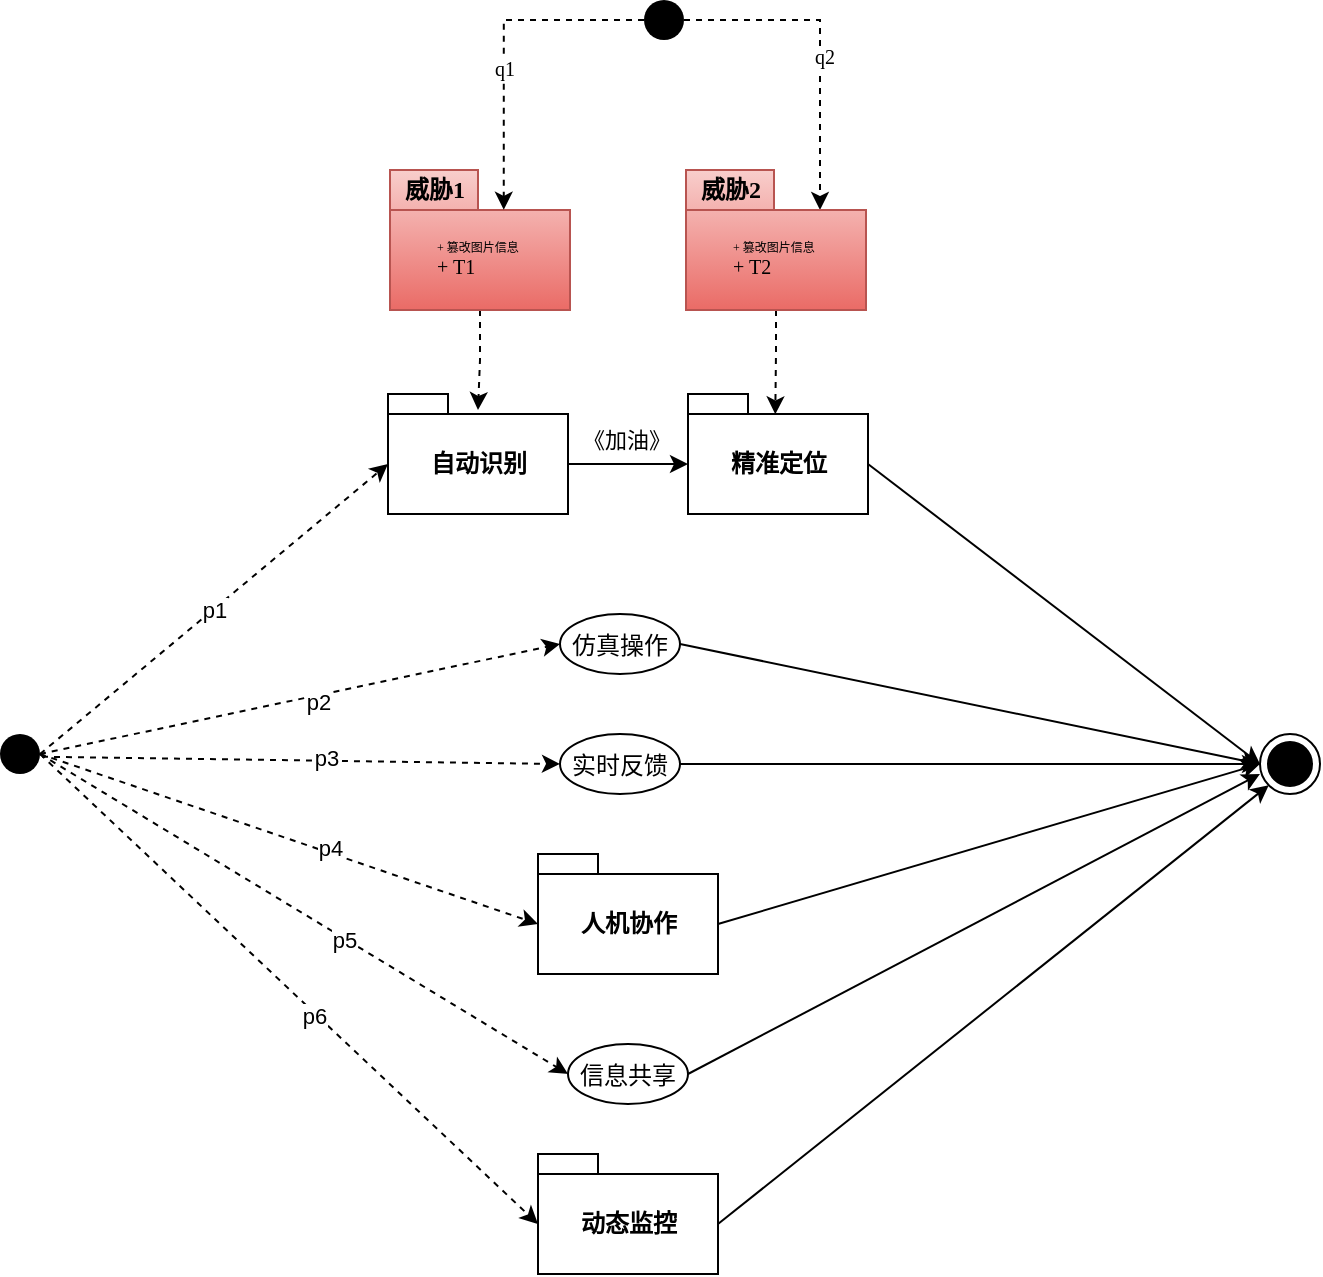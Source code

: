 <mxfile version="16.5.5" type="github" pages="4">
  <diagram id="CIDVrlHGeB2SoitGraBb" name="Page-1">
    <mxGraphModel dx="579" dy="287" grid="1" gridSize="10" guides="1" tooltips="1" connect="1" arrows="1" fold="1" page="1" pageScale="1" pageWidth="827" pageHeight="1169" math="0" shadow="0">
      <root>
        <mxCell id="0" />
        <mxCell id="1" parent="0" />
        <mxCell id="MRAI9ltyMjos9GNkeytj-2" value="" style="ellipse;fillColor=#000000;strokeColor=none;" vertex="1" parent="1">
          <mxGeometry x="100" y="400" width="20" height="20" as="geometry" />
        </mxCell>
        <mxCell id="MRAI9ltyMjos9GNkeytj-3" value="" style="ellipse;html=1;shape=endState;fillColor=#000000;strokeColor=#000000;" vertex="1" parent="1">
          <mxGeometry x="730" y="400" width="30" height="30" as="geometry" />
        </mxCell>
        <mxCell id="MRAI9ltyMjos9GNkeytj-4" value="精准定位" style="shape=folder;fontStyle=1;tabWidth=30;tabHeight=10;tabPosition=left;html=1;boundedLbl=1;" vertex="1" parent="1">
          <mxGeometry x="444" y="230" width="90" height="60" as="geometry" />
        </mxCell>
        <mxCell id="MRAI9ltyMjos9GNkeytj-8" value="人机协作" style="shape=folder;fontStyle=1;tabWidth=30;tabHeight=10;tabPosition=left;html=1;boundedLbl=1;" vertex="1" parent="1">
          <mxGeometry x="369" y="460" width="90" height="60" as="geometry" />
        </mxCell>
        <mxCell id="MRAI9ltyMjos9GNkeytj-12" value="仿真操作" style="ellipse;" vertex="1" parent="1">
          <mxGeometry x="380" y="340" width="60" height="30" as="geometry" />
        </mxCell>
        <mxCell id="MRAI9ltyMjos9GNkeytj-16" value="实时反馈" style="ellipse;" vertex="1" parent="1">
          <mxGeometry x="380" y="400" width="60" height="30" as="geometry" />
        </mxCell>
        <mxCell id="MRAI9ltyMjos9GNkeytj-18" value="信息共享" style="ellipse;" vertex="1" parent="1">
          <mxGeometry x="384" y="555" width="60" height="30" as="geometry" />
        </mxCell>
        <mxCell id="MRAI9ltyMjos9GNkeytj-52" style="edgeStyle=orthogonalEdgeStyle;rounded=0;orthogonalLoop=1;jettySize=auto;html=1;exitX=0;exitY=0;exitDx=90;exitDy=35;exitPerimeter=0;entryX=0;entryY=0;entryDx=0;entryDy=35;entryPerimeter=0;" edge="1" parent="1" source="MRAI9ltyMjos9GNkeytj-20" target="MRAI9ltyMjos9GNkeytj-4">
          <mxGeometry relative="1" as="geometry" />
        </mxCell>
        <mxCell id="MRAI9ltyMjos9GNkeytj-20" value="自动识别" style="shape=folder;fontStyle=1;tabWidth=30;tabHeight=10;tabPosition=left;html=1;boundedLbl=1;" vertex="1" parent="1">
          <mxGeometry x="294" y="230" width="90" height="60" as="geometry" />
        </mxCell>
        <mxCell id="MRAI9ltyMjos9GNkeytj-22" value="动态监控" style="shape=folder;fontStyle=1;tabWidth=30;tabHeight=10;tabPosition=left;html=1;boundedLbl=1;" vertex="1" parent="1">
          <mxGeometry x="369" y="610" width="90" height="60" as="geometry" />
        </mxCell>
        <mxCell id="MRAI9ltyMjos9GNkeytj-30" value="" style="endArrow=classic;html=1;rounded=0;entryX=0;entryY=0.5;entryDx=0;entryDy=0;exitX=1;exitY=0.5;exitDx=0;exitDy=0;dashed=1;" edge="1" parent="1" source="MRAI9ltyMjos9GNkeytj-2" target="MRAI9ltyMjos9GNkeytj-12">
          <mxGeometry width="50" height="50" relative="1" as="geometry">
            <mxPoint x="120" y="400" as="sourcePoint" />
            <mxPoint x="170" y="350" as="targetPoint" />
          </mxGeometry>
        </mxCell>
        <mxCell id="MRAI9ltyMjos9GNkeytj-48" value="p2" style="edgeLabel;html=1;align=center;verticalAlign=middle;resizable=0;points=[];" vertex="1" connectable="0" parent="MRAI9ltyMjos9GNkeytj-30">
          <mxGeometry x="0.063" y="-3" relative="1" as="geometry">
            <mxPoint as="offset" />
          </mxGeometry>
        </mxCell>
        <mxCell id="MRAI9ltyMjos9GNkeytj-31" value="p1" style="endArrow=classic;html=1;rounded=0;entryX=0;entryY=0;entryDx=0;entryDy=35;entryPerimeter=0;exitX=1;exitY=0.5;exitDx=0;exitDy=0;dashed=1;" edge="1" parent="1" source="MRAI9ltyMjos9GNkeytj-2" target="MRAI9ltyMjos9GNkeytj-20">
          <mxGeometry width="50" height="50" relative="1" as="geometry">
            <mxPoint x="110" y="400" as="sourcePoint" />
            <mxPoint x="258.787" y="305.607" as="targetPoint" />
          </mxGeometry>
        </mxCell>
        <mxCell id="MRAI9ltyMjos9GNkeytj-33" value="" style="endArrow=classic;html=1;rounded=0;entryX=0;entryY=0;entryDx=0;entryDy=35;entryPerimeter=0;dashed=1;" edge="1" parent="1" target="MRAI9ltyMjos9GNkeytj-8">
          <mxGeometry width="50" height="50" relative="1" as="geometry">
            <mxPoint x="120" y="410" as="sourcePoint" />
            <mxPoint x="440" y="344.8" as="targetPoint" />
          </mxGeometry>
        </mxCell>
        <mxCell id="MRAI9ltyMjos9GNkeytj-54" value="p4" style="edgeLabel;html=1;align=center;verticalAlign=middle;resizable=0;points=[];" vertex="1" connectable="0" parent="MRAI9ltyMjos9GNkeytj-33">
          <mxGeometry x="0.157" y="2" relative="1" as="geometry">
            <mxPoint as="offset" />
          </mxGeometry>
        </mxCell>
        <mxCell id="MRAI9ltyMjos9GNkeytj-34" value="" style="endArrow=classic;html=1;rounded=0;entryX=0;entryY=0.5;entryDx=0;entryDy=0;exitX=1;exitY=0.5;exitDx=0;exitDy=0;dashed=1;" edge="1" parent="1" target="MRAI9ltyMjos9GNkeytj-16">
          <mxGeometry width="50" height="50" relative="1" as="geometry">
            <mxPoint x="121" y="411.39" as="sourcePoint" />
            <mxPoint x="259.787" y="306.997" as="targetPoint" />
          </mxGeometry>
        </mxCell>
        <mxCell id="MRAI9ltyMjos9GNkeytj-53" value="p3" style="edgeLabel;html=1;align=center;verticalAlign=middle;resizable=0;points=[];" vertex="1" connectable="0" parent="MRAI9ltyMjos9GNkeytj-34">
          <mxGeometry x="0.094" y="2" relative="1" as="geometry">
            <mxPoint as="offset" />
          </mxGeometry>
        </mxCell>
        <mxCell id="MRAI9ltyMjos9GNkeytj-35" value="" style="endArrow=classic;html=1;rounded=0;entryX=0;entryY=0.5;entryDx=0;entryDy=0;exitX=1;exitY=0.5;exitDx=0;exitDy=0;dashed=1;" edge="1" parent="1" target="MRAI9ltyMjos9GNkeytj-18">
          <mxGeometry width="50" height="50" relative="1" as="geometry">
            <mxPoint x="120" y="410" as="sourcePoint" />
            <mxPoint x="249" y="463.61" as="targetPoint" />
          </mxGeometry>
        </mxCell>
        <mxCell id="MRAI9ltyMjos9GNkeytj-55" value="p5" style="edgeLabel;html=1;align=center;verticalAlign=middle;resizable=0;points=[];" vertex="1" connectable="0" parent="MRAI9ltyMjos9GNkeytj-35">
          <mxGeometry x="0.154" y="-1" relative="1" as="geometry">
            <mxPoint as="offset" />
          </mxGeometry>
        </mxCell>
        <mxCell id="MRAI9ltyMjos9GNkeytj-36" value="" style="endArrow=classic;html=1;rounded=0;entryX=0;entryY=0;entryDx=0;entryDy=35;exitX=1;exitY=0.5;exitDx=0;exitDy=0;entryPerimeter=0;dashed=1;" edge="1" parent="1" target="MRAI9ltyMjos9GNkeytj-22">
          <mxGeometry width="50" height="50" relative="1" as="geometry">
            <mxPoint x="120" y="410" as="sourcePoint" />
            <mxPoint x="280" y="585" as="targetPoint" />
          </mxGeometry>
        </mxCell>
        <mxCell id="MRAI9ltyMjos9GNkeytj-56" value="p6" style="edgeLabel;html=1;align=center;verticalAlign=middle;resizable=0;points=[];" vertex="1" connectable="0" parent="MRAI9ltyMjos9GNkeytj-36">
          <mxGeometry x="0.107" y="-2" relative="1" as="geometry">
            <mxPoint y="-1" as="offset" />
          </mxGeometry>
        </mxCell>
        <mxCell id="MRAI9ltyMjos9GNkeytj-42" value="" style="endArrow=classic;html=1;rounded=0;entryX=0;entryY=0.5;entryDx=0;entryDy=0;exitX=0;exitY=0;exitDx=90;exitDy=35;exitPerimeter=0;" edge="1" parent="1" source="MRAI9ltyMjos9GNkeytj-4" target="MRAI9ltyMjos9GNkeytj-3">
          <mxGeometry width="50" height="50" relative="1" as="geometry">
            <mxPoint x="460" y="420" as="sourcePoint" />
            <mxPoint x="730" y="535" as="targetPoint" />
          </mxGeometry>
        </mxCell>
        <mxCell id="MRAI9ltyMjos9GNkeytj-43" value="" style="endArrow=classic;html=1;rounded=0;exitX=0;exitY=0;exitDx=90;exitDy=35;exitPerimeter=0;" edge="1" parent="1" source="MRAI9ltyMjos9GNkeytj-8">
          <mxGeometry width="50" height="50" relative="1" as="geometry">
            <mxPoint x="460" y="499.5" as="sourcePoint" />
            <mxPoint x="730" y="415" as="targetPoint" />
          </mxGeometry>
        </mxCell>
        <mxCell id="MRAI9ltyMjos9GNkeytj-44" value="" style="endArrow=classic;html=1;rounded=0;entryX=0;entryY=0.5;entryDx=0;entryDy=0;exitX=1;exitY=0.5;exitDx=0;exitDy=0;" edge="1" parent="1" source="MRAI9ltyMjos9GNkeytj-12" target="MRAI9ltyMjos9GNkeytj-3">
          <mxGeometry width="50" height="50" relative="1" as="geometry">
            <mxPoint x="445" y="354.5" as="sourcePoint" />
            <mxPoint x="715" y="354.5" as="targetPoint" />
          </mxGeometry>
        </mxCell>
        <mxCell id="MRAI9ltyMjos9GNkeytj-45" value="" style="endArrow=classic;html=1;rounded=0;entryX=0;entryY=0.5;entryDx=0;entryDy=0;exitX=1;exitY=0.5;exitDx=0;exitDy=0;" edge="1" parent="1" source="MRAI9ltyMjos9GNkeytj-16" target="MRAI9ltyMjos9GNkeytj-3">
          <mxGeometry width="50" height="50" relative="1" as="geometry">
            <mxPoint x="460" y="465" as="sourcePoint" />
            <mxPoint x="730" y="420" as="targetPoint" />
          </mxGeometry>
        </mxCell>
        <mxCell id="MRAI9ltyMjos9GNkeytj-46" value="" style="endArrow=classic;html=1;rounded=0;exitX=1;exitY=0.5;exitDx=0;exitDy=0;" edge="1" parent="1" source="MRAI9ltyMjos9GNkeytj-18">
          <mxGeometry width="50" height="50" relative="1" as="geometry">
            <mxPoint x="455" y="585" as="sourcePoint" />
            <mxPoint x="730" y="420" as="targetPoint" />
          </mxGeometry>
        </mxCell>
        <mxCell id="MRAI9ltyMjos9GNkeytj-47" value="" style="endArrow=classic;html=1;rounded=0;entryX=0;entryY=1;entryDx=0;entryDy=0;exitX=0;exitY=0;exitDx=90;exitDy=35;exitPerimeter=0;" edge="1" parent="1" source="MRAI9ltyMjos9GNkeytj-22" target="MRAI9ltyMjos9GNkeytj-3">
          <mxGeometry width="50" height="50" relative="1" as="geometry">
            <mxPoint x="470" y="640" as="sourcePoint" />
            <mxPoint x="750" y="480" as="targetPoint" />
          </mxGeometry>
        </mxCell>
        <mxCell id="elwU8WGDmeMab0vqg3XM-1" value="&lt;font style=&quot;font-size: 11px&quot;&gt;《加油》&lt;/font&gt;" style="text;html=1;strokeColor=none;fillColor=none;align=center;verticalAlign=middle;whiteSpace=wrap;rounded=0;fontFamily=Times New Roman;fontSize=18;" vertex="1" parent="1">
          <mxGeometry x="384" y="241" width="59" height="20" as="geometry" />
        </mxCell>
        <mxCell id="0tiIdB1x3W6kAmFQQlJ9-12" style="edgeStyle=orthogonalEdgeStyle;rounded=0;orthogonalLoop=1;jettySize=auto;html=1;dashed=1;fontFamily=Times New Roman;fontSize=10;" edge="1" parent="1" source="0tiIdB1x3W6kAmFQQlJ9-8">
          <mxGeometry relative="1" as="geometry">
            <mxPoint x="339.0" y="238" as="targetPoint" />
          </mxGeometry>
        </mxCell>
        <mxCell id="0tiIdB1x3W6kAmFQQlJ9-8" value="&lt;font style=&quot;font-size: 12px&quot;&gt;威胁1&lt;/font&gt;" style="shape=folder;fontStyle=1;tabWidth=44;tabHeight=20;tabPosition=left;html=1;boundedLbl=1;labelInHeader=1;container=1;collapsible=0;recursiveResize=0;fontFamily=Times New Roman;fontSize=9;fillColor=#f8cecc;gradientColor=#ea6b66;strokeColor=#b85450;" vertex="1" parent="1">
          <mxGeometry x="295" y="118" width="90" height="70" as="geometry" />
        </mxCell>
        <mxCell id="0tiIdB1x3W6kAmFQQlJ9-7" value="&lt;font style=&quot;font-size: 6px&quot;&gt;&lt;span style=&quot;text-align: left&quot;&gt;+ 篡改图片信息&lt;/span&gt;&lt;br style=&quot;text-align: left&quot;&gt;&lt;/font&gt;&lt;div style=&quot;text-align: left&quot;&gt;&lt;font style=&quot;font-size: 10px&quot;&gt;+ T1&lt;/font&gt;&lt;/div&gt;" style="text;html=1;strokeColor=none;fillColor=none;align=center;verticalAlign=middle;whiteSpace=wrap;rounded=0;fontFamily=Times New Roman;fontSize=6;" vertex="1" parent="0tiIdB1x3W6kAmFQQlJ9-8">
          <mxGeometry x="-2" y="30" width="92" height="30" as="geometry" />
        </mxCell>
        <mxCell id="0tiIdB1x3W6kAmFQQlJ9-17" style="edgeStyle=orthogonalEdgeStyle;rounded=0;orthogonalLoop=1;jettySize=auto;html=1;entryX=0.632;entryY=0.284;entryDx=0;entryDy=0;entryPerimeter=0;dashed=1;fontFamily=Times New Roman;fontSize=10;" edge="1" parent="1" source="0tiIdB1x3W6kAmFQQlJ9-13" target="0tiIdB1x3W6kAmFQQlJ9-8">
          <mxGeometry relative="1" as="geometry" />
        </mxCell>
        <mxCell id="0tiIdB1x3W6kAmFQQlJ9-25" value="q1" style="edgeLabel;html=1;align=center;verticalAlign=middle;resizable=0;points=[];fontSize=10;fontFamily=Times New Roman;" vertex="1" connectable="0" parent="0tiIdB1x3W6kAmFQQlJ9-17">
          <mxGeometry x="0.136" relative="1" as="geometry">
            <mxPoint as="offset" />
          </mxGeometry>
        </mxCell>
        <mxCell id="0tiIdB1x3W6kAmFQQlJ9-23" style="edgeStyle=orthogonalEdgeStyle;rounded=0;orthogonalLoop=1;jettySize=auto;html=1;entryX=0;entryY=0;entryDx=67;entryDy=20;entryPerimeter=0;dashed=1;fontFamily=Times New Roman;fontSize=10;" edge="1" parent="1" source="0tiIdB1x3W6kAmFQQlJ9-13" target="0tiIdB1x3W6kAmFQQlJ9-21">
          <mxGeometry relative="1" as="geometry" />
        </mxCell>
        <mxCell id="0tiIdB1x3W6kAmFQQlJ9-26" value="q2" style="edgeLabel;html=1;align=center;verticalAlign=middle;resizable=0;points=[];fontSize=10;fontFamily=Times New Roman;" vertex="1" connectable="0" parent="0tiIdB1x3W6kAmFQQlJ9-23">
          <mxGeometry x="0.068" y="2" relative="1" as="geometry">
            <mxPoint y="-1" as="offset" />
          </mxGeometry>
        </mxCell>
        <mxCell id="0tiIdB1x3W6kAmFQQlJ9-13" value="" style="ellipse;fillColor=#000000;strokeColor=none;fontFamily=Times New Roman;fontSize=10;" vertex="1" parent="1">
          <mxGeometry x="422" y="33" width="20" height="20" as="geometry" />
        </mxCell>
        <mxCell id="0tiIdB1x3W6kAmFQQlJ9-27" style="edgeStyle=orthogonalEdgeStyle;rounded=0;orthogonalLoop=1;jettySize=auto;html=1;entryX=0.485;entryY=0.169;entryDx=0;entryDy=0;entryPerimeter=0;dashed=1;fontFamily=Times New Roman;fontSize=10;" edge="1" parent="1" source="0tiIdB1x3W6kAmFQQlJ9-21" target="MRAI9ltyMjos9GNkeytj-4">
          <mxGeometry relative="1" as="geometry" />
        </mxCell>
        <mxCell id="0tiIdB1x3W6kAmFQQlJ9-21" value="&lt;font style=&quot;font-size: 12px&quot;&gt;威胁2&lt;/font&gt;" style="shape=folder;fontStyle=1;tabWidth=44;tabHeight=20;tabPosition=left;html=1;boundedLbl=1;labelInHeader=1;container=1;collapsible=0;recursiveResize=0;fontFamily=Times New Roman;fontSize=9;fillColor=#f8cecc;gradientColor=#ea6b66;strokeColor=#b85450;" vertex="1" parent="1">
          <mxGeometry x="443" y="118" width="90" height="70" as="geometry" />
        </mxCell>
        <mxCell id="0tiIdB1x3W6kAmFQQlJ9-22" value="&lt;font style=&quot;font-size: 6px&quot;&gt;&lt;span style=&quot;text-align: left&quot;&gt;+ 篡改图片信息&lt;/span&gt;&lt;br style=&quot;text-align: left&quot;&gt;&lt;/font&gt;&lt;div style=&quot;text-align: left&quot;&gt;&lt;font style=&quot;font-size: 10px&quot;&gt;+ T2&lt;/font&gt;&lt;/div&gt;" style="text;html=1;strokeColor=none;fillColor=none;align=center;verticalAlign=middle;whiteSpace=wrap;rounded=0;fontFamily=Times New Roman;fontSize=6;" vertex="1" parent="0tiIdB1x3W6kAmFQQlJ9-21">
          <mxGeometry x="-2" y="30" width="92" height="30" as="geometry" />
        </mxCell>
      </root>
    </mxGraphModel>
  </diagram>
  <diagram id="MIk6NCJpk_AkpmzkX0km" name="Page-2">
    <mxGraphModel dx="782" dy="388" grid="1" gridSize="10" guides="1" tooltips="1" connect="1" arrows="1" fold="1" page="1" pageScale="1" pageWidth="827" pageHeight="1169" math="0" shadow="0">
      <root>
        <mxCell id="a0LKG27QdqO320e4si-_-0" />
        <mxCell id="a0LKG27QdqO320e4si-_-1" parent="a0LKG27QdqO320e4si-_-0" />
        <mxCell id="Q8KDRcUNt6GW6yBp1eHn-0" value="图像采集" style="ellipse;" vertex="1" parent="a0LKG27QdqO320e4si-_-1">
          <mxGeometry x="250" y="130" width="60" height="30" as="geometry" />
        </mxCell>
        <mxCell id="lBRBnzzG4QVvFNYVYO48-0" value="数据处理&lt;br&gt;（图像+距离）" style="shape=folder;fontStyle=1;tabWidth=26;tabHeight=10;tabPosition=left;html=1;boundedLbl=1;" vertex="1" parent="a0LKG27QdqO320e4si-_-1">
          <mxGeometry x="376" y="120" width="76" height="50" as="geometry" />
        </mxCell>
        <mxCell id="lBRBnzzG4QVvFNYVYO48-1" value="云端同步" style="ellipse;" vertex="1" parent="a0LKG27QdqO320e4si-_-1">
          <mxGeometry x="250" y="220" width="60" height="30" as="geometry" />
        </mxCell>
        <mxCell id="lBRBnzzG4QVvFNYVYO48-2" value="数据上传" style="ellipse;" vertex="1" parent="a0LKG27QdqO320e4si-_-1">
          <mxGeometry x="376" y="220" width="60" height="30" as="geometry" />
        </mxCell>
        <mxCell id="lBRBnzzG4QVvFNYVYO48-3" value="数据上传" style="ellipse;" vertex="1" parent="a0LKG27QdqO320e4si-_-1">
          <mxGeometry x="490" y="220" width="60" height="30" as="geometry" />
        </mxCell>
      </root>
    </mxGraphModel>
  </diagram>
  <diagram id="t6ApPQ0U88QjQRDFpMGZ" name="Page-3">
    <mxGraphModel dx="782" dy="388" grid="1" gridSize="10" guides="1" tooltips="1" connect="1" arrows="1" fold="1" page="1" pageScale="1" pageWidth="827" pageHeight="1169" math="0" shadow="0">
      <root>
        <mxCell id="dYJJvCuABKKjxaVGyJss-0" />
        <mxCell id="dYJJvCuABKKjxaVGyJss-1" parent="dYJJvCuABKKjxaVGyJss-0" />
        <mxCell id="dYJJvCuABKKjxaVGyJss-2" value="&lt;b&gt;操作2&lt;/b&gt;" style="shape=umlLifeline;perimeter=lifelinePerimeter;whiteSpace=wrap;html=1;container=1;collapsible=0;recursiveResize=0;outlineConnect=0;fontFamily=Times New Roman;fontSize=11;" vertex="1" parent="dYJJvCuABKKjxaVGyJss-1">
          <mxGeometry x="364" y="150" width="100" height="300" as="geometry" />
        </mxCell>
        <mxCell id="dYJJvCuABKKjxaVGyJss-3" value="" style="html=1;points=[];perimeter=orthogonalPerimeter;fillColor=#999999;fontFamily=Times New Roman;fontSize=11;" vertex="1" parent="dYJJvCuABKKjxaVGyJss-2">
          <mxGeometry x="45" y="100" width="10" height="120" as="geometry" />
        </mxCell>
        <mxCell id="dYJJvCuABKKjxaVGyJss-4" value="&lt;b&gt;操作1&lt;/b&gt;" style="shape=umlLifeline;perimeter=lifelinePerimeter;whiteSpace=wrap;html=1;container=1;collapsible=0;recursiveResize=0;outlineConnect=0;fontFamily=Times New Roman;fontSize=11;" vertex="1" parent="dYJJvCuABKKjxaVGyJss-1">
          <mxGeometry x="264" y="150" width="100" height="300" as="geometry" />
        </mxCell>
        <mxCell id="dYJJvCuABKKjxaVGyJss-5" value="" style="html=1;points=[];perimeter=orthogonalPerimeter;fontFamily=Times New Roman;fontSize=11;fillColor=#999999;" vertex="1" parent="dYJJvCuABKKjxaVGyJss-4">
          <mxGeometry x="45" y="40" width="10" height="120" as="geometry" />
        </mxCell>
        <mxCell id="dYJJvCuABKKjxaVGyJss-6" value="&lt;b&gt;操作3&lt;/b&gt;" style="shape=umlLifeline;perimeter=lifelinePerimeter;whiteSpace=wrap;html=1;container=1;collapsible=0;recursiveResize=0;outlineConnect=0;fontFamily=Times New Roman;fontSize=11;" vertex="1" parent="dYJJvCuABKKjxaVGyJss-1">
          <mxGeometry x="464" y="150" width="100" height="300" as="geometry" />
        </mxCell>
        <mxCell id="dYJJvCuABKKjxaVGyJss-7" value="" style="html=1;points=[];perimeter=orthogonalPerimeter;fillColor=#999999;fontFamily=Times New Roman;fontSize=11;" vertex="1" parent="dYJJvCuABKKjxaVGyJss-6">
          <mxGeometry x="45" y="170" width="10" height="120" as="geometry" />
        </mxCell>
      </root>
    </mxGraphModel>
  </diagram>
  <diagram id="6TRkAQ6b7afBrh96ZxFr" name="Page-4">
    <mxGraphModel dx="782" dy="388" grid="1" gridSize="10" guides="1" tooltips="1" connect="1" arrows="1" fold="1" page="1" pageScale="1" pageWidth="827" pageHeight="1169" math="0" shadow="0">
      <root>
        <mxCell id="EqUkCYMq1lNr5GTTTN4_-0" />
        <mxCell id="EqUkCYMq1lNr5GTTTN4_-1" parent="EqUkCYMq1lNr5GTTTN4_-0" />
        <mxCell id="-rA7FflIw_JtP2bBliwC-1" value="&lt;span style=&quot;font-weight: normal&quot;&gt;+ 威胁种类&lt;br&gt;+ 注入时间&lt;/span&gt;" style="shape=folder;fontStyle=1;tabWidth=40;tabHeight=20;tabPosition=left;html=1;boundedLbl=1;fontFamily=Times New Roman;fontSize=11;fillColor=#f8cecc;align=left;gradientColor=#ea6b66;strokeColor=#b85450;" vertex="1" parent="EqUkCYMq1lNr5GTTTN4_-1">
          <mxGeometry x="260" y="150" width="120" height="80" as="geometry" />
        </mxCell>
      </root>
    </mxGraphModel>
  </diagram>
</mxfile>
